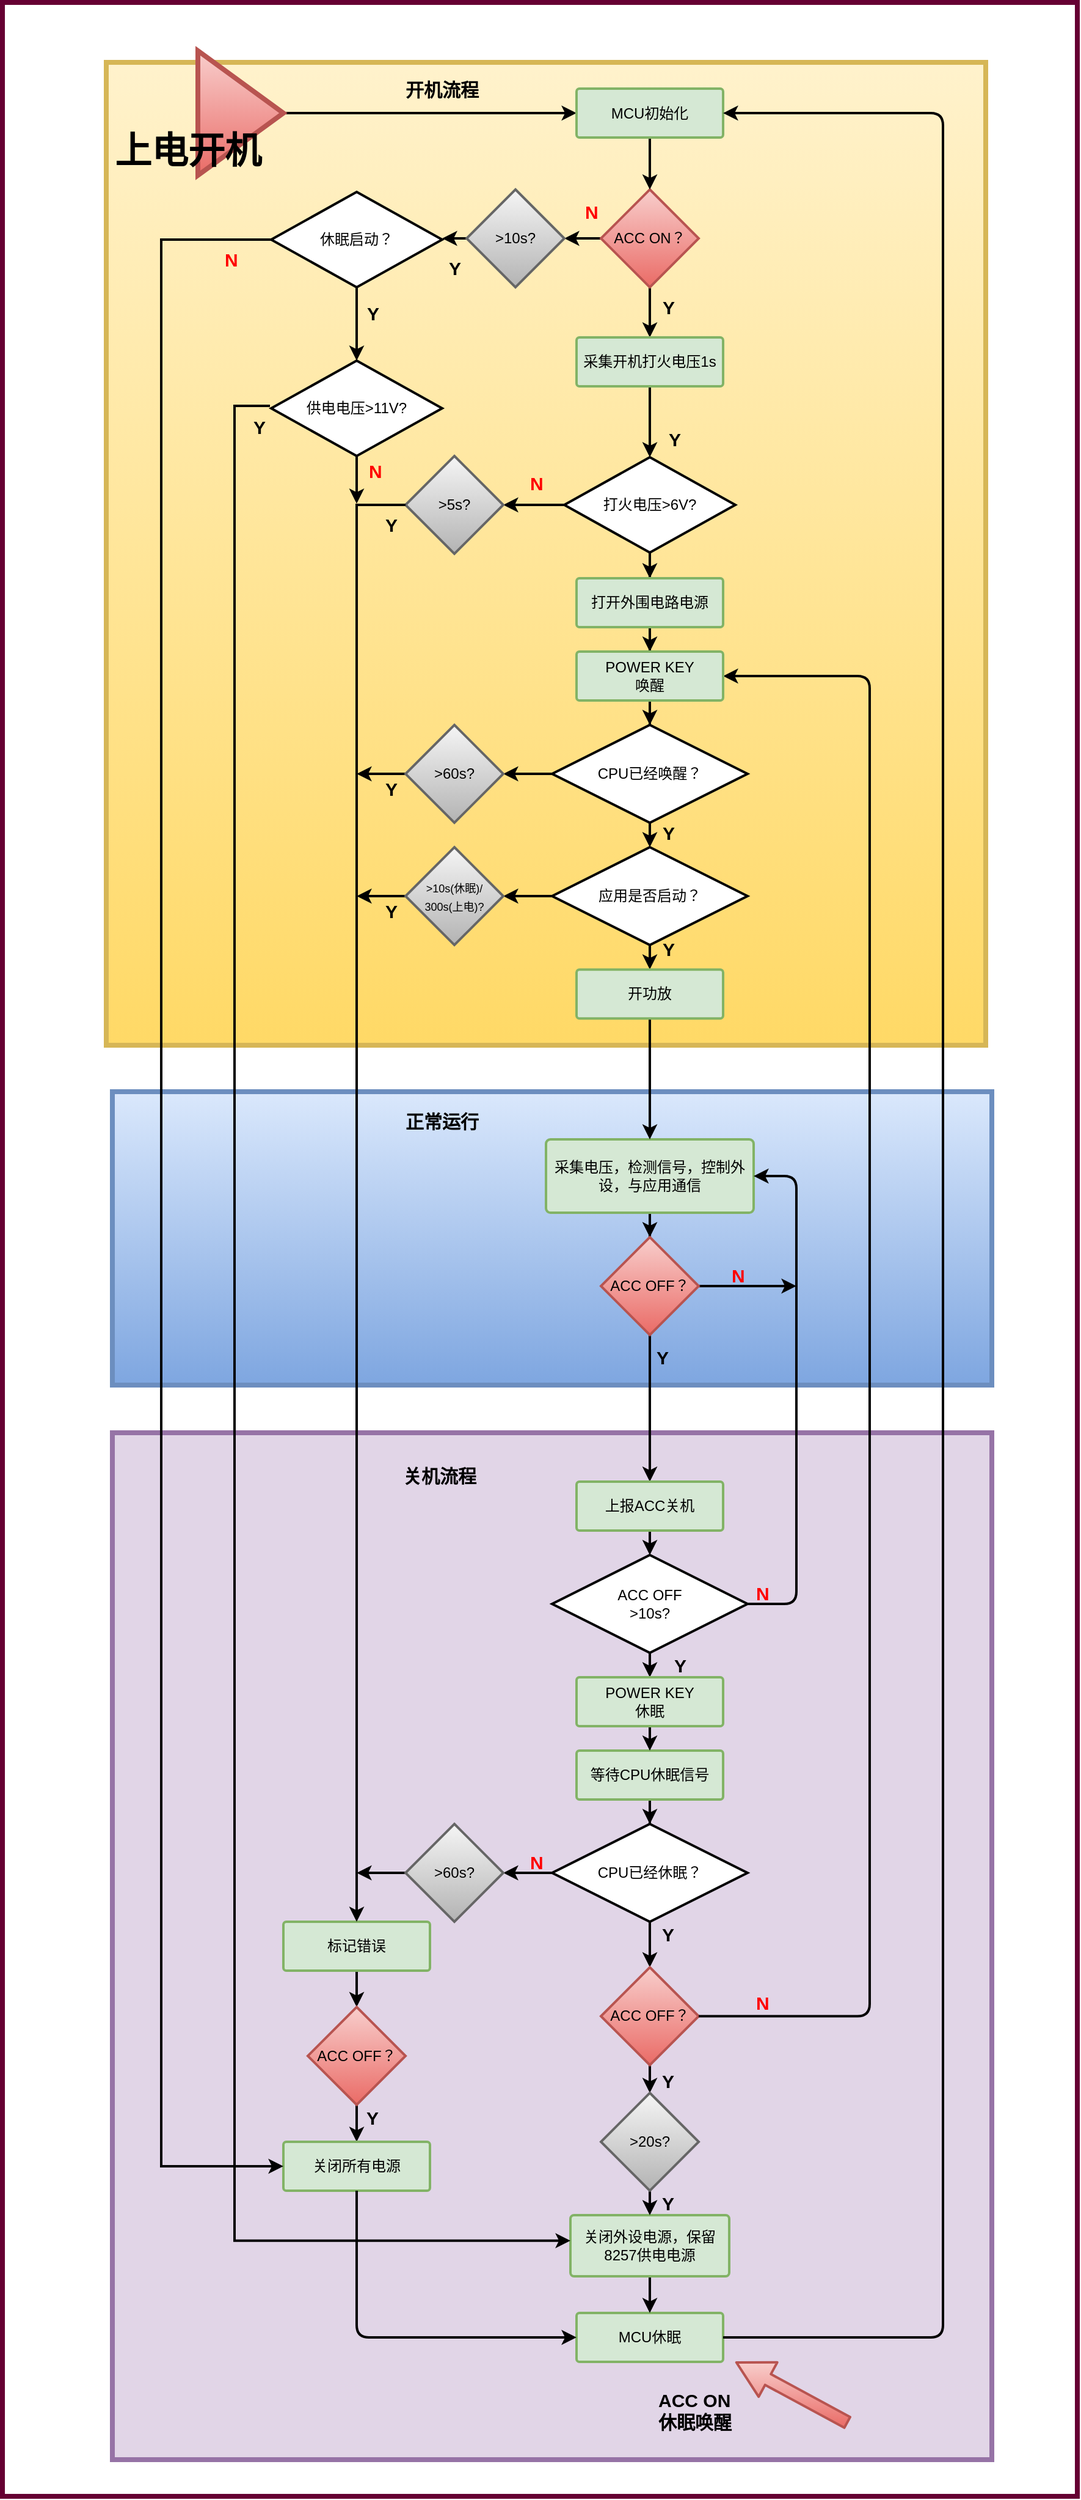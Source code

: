 <mxfile version="12.1.9" type="github" pages="1">
  <diagram id="5452c4d5-2808-4cfa-bf48-c7e95f99c216" name="第 1 页">
    <mxGraphModel dx="1422" dy="746" grid="1" gridSize="10" guides="1" tooltips="1" connect="1" arrows="1" fold="1" page="1" pageScale="1" pageWidth="1654" pageHeight="2336" background="#ffffff" math="0" shadow="0">
      <root>
        <mxCell id="0"/>
        <mxCell id="1" parent="0"/>
        <mxCell id="168" value="" style="rounded=0;whiteSpace=wrap;html=1;labelBackgroundColor=none;strokeColor=#660033;strokeWidth=4;fillColor=none;gradientColor=none;fontFamily=Helvetica;fontSize=15;align=center;" parent="1" vertex="1">
          <mxGeometry x="360" y="200" width="880" height="2040" as="geometry"/>
        </mxCell>
        <mxCell id="124" value="" style="rounded=0;whiteSpace=wrap;html=1;labelBackgroundColor=none;strokeColor=#d6b656;strokeWidth=4;fillColor=#fff2cc;gradientColor=#ffd966;fontFamily=Helvetica;fontSize=15;align=center;" parent="1" vertex="1">
          <mxGeometry x="445" y="249" width="720" height="804" as="geometry"/>
        </mxCell>
        <mxCell id="126" value="" style="rounded=0;whiteSpace=wrap;html=1;labelBackgroundColor=none;strokeColor=#9673a6;strokeWidth=4;fillColor=#e1d5e7;fontFamily=Helvetica;fontSize=15;align=center;" parent="1" vertex="1">
          <mxGeometry x="450" y="1370" width="720" height="840" as="geometry"/>
        </mxCell>
        <mxCell id="125" value="" style="rounded=0;whiteSpace=wrap;html=1;labelBackgroundColor=none;strokeColor=#6c8ebf;strokeWidth=4;fillColor=#dae8fc;gradientColor=#7ea6e0;fontFamily=Helvetica;fontSize=15;align=center;" parent="1" vertex="1">
          <mxGeometry x="450" y="1091" width="720" height="240" as="geometry"/>
        </mxCell>
        <mxCell id="pvGRQGjDQXarwlFAsB4F-170" value="" style="edgeStyle=orthogonalEdgeStyle;rounded=0;orthogonalLoop=1;jettySize=auto;html=1;strokeWidth=2;" parent="1" source="2" edge="1">
          <mxGeometry relative="1" as="geometry">
            <mxPoint x="890" y="474" as="targetPoint"/>
          </mxGeometry>
        </mxCell>
        <mxCell id="pvGRQGjDQXarwlFAsB4F-186" value="" style="edgeStyle=orthogonalEdgeStyle;rounded=0;orthogonalLoop=1;jettySize=auto;html=1;strokeWidth=2;entryX=1;entryY=0.5;entryDx=0;entryDy=0;" parent="1" source="2" target="pvGRQGjDQXarwlFAsB4F-185" edge="1">
          <mxGeometry relative="1" as="geometry">
            <mxPoint x="770" y="406" as="targetPoint"/>
          </mxGeometry>
        </mxCell>
        <mxCell id="2" value="&lt;font style=&quot;vertical-align: inherit&quot;&gt;&lt;font style=&quot;vertical-align: inherit&quot;&gt;ACC ON？&lt;/font&gt;&lt;/font&gt;" style="rhombus;whiteSpace=wrap;html=1;strokeWidth=2;fillColor=#f8cecc;fontFamily=Helvetica;align=center;strokeColor=#b85450;gradientColor=#ea6b66;" parent="1" vertex="1">
          <mxGeometry x="850" y="353" width="80" height="80" as="geometry"/>
        </mxCell>
        <mxCell id="5M7W1DcDn0irqYReFAKf-177" value="" style="edgeStyle=orthogonalEdgeStyle;rounded=0;orthogonalLoop=1;jettySize=auto;html=1;strokeWidth=2;" parent="1" source="3" target="5M7W1DcDn0irqYReFAKf-175" edge="1">
          <mxGeometry relative="1" as="geometry"/>
        </mxCell>
        <mxCell id="3" value="&lt;font style=&quot;vertical-align: inherit&quot;&gt;&lt;font style=&quot;vertical-align: inherit&quot;&gt;&lt;font style=&quot;vertical-align: inherit&quot;&gt;&lt;font style=&quot;vertical-align: inherit&quot;&gt;&lt;font style=&quot;vertical-align: inherit&quot;&gt;&lt;font style=&quot;vertical-align: inherit&quot;&gt;&lt;font style=&quot;vertical-align: inherit&quot;&gt;&lt;font style=&quot;vertical-align: inherit&quot;&gt;打火电压&amp;gt;6V?&lt;/font&gt;&lt;/font&gt;&lt;/font&gt;&lt;/font&gt;&lt;/font&gt;&lt;/font&gt;&lt;/font&gt;&lt;/font&gt;" style="strokeWidth=2;html=1;shape=mxgraph.flowchart.decision;whiteSpace=wrap;fillColor=#ffffff;fontFamily=Helvetica;align=center;strokeColor=#000000;" parent="1" vertex="1">
          <mxGeometry x="820" y="572" width="140" height="78" as="geometry"/>
        </mxCell>
        <mxCell id="w2s6LgRouyM42ttrvnSr-178" value="" style="edgeStyle=orthogonalEdgeStyle;rounded=0;orthogonalLoop=1;jettySize=auto;html=1;strokeWidth=2;" parent="1" source="3" edge="1">
          <mxGeometry relative="1" as="geometry">
            <mxPoint x="890" y="671" as="targetPoint"/>
          </mxGeometry>
        </mxCell>
        <mxCell id="pvGRQGjDQXarwlFAsB4F-179" value="" style="edgeStyle=orthogonalEdgeStyle;rounded=0;orthogonalLoop=1;jettySize=auto;html=1;strokeWidth=2;" parent="1" source="4" target="pvGRQGjDQXarwlFAsB4F-171" edge="1">
          <mxGeometry relative="1" as="geometry">
            <mxPoint x="890" y="791" as="targetPoint"/>
          </mxGeometry>
        </mxCell>
        <mxCell id="4" value="&lt;font style=&quot;vertical-align: inherit&quot;&gt;&lt;font style=&quot;vertical-align: inherit&quot;&gt;打开外围电路电源&lt;/font&gt;&lt;/font&gt;" style="strokeWidth=2;html=1;shape=mxgraph.flowchart.process;whiteSpace=wrap;fillColor=#d5e8d4;fontFamily=Helvetica;align=center;strokeColor=#82b366;" parent="1" vertex="1">
          <mxGeometry x="830" y="671" width="120" height="40" as="geometry"/>
        </mxCell>
        <mxCell id="39" style="edgeStyle=orthogonalEdgeStyle;rounded=0;html=1;endSize=6;jettySize=auto;orthogonalLoop=1;strokeWidth=2;fontFamily=Helvetica;" parent="1" source="5" edge="1">
          <mxGeometry relative="1" as="geometry">
            <mxPoint x="890" y="891" as="targetPoint"/>
          </mxGeometry>
        </mxCell>
        <mxCell id="pvGRQGjDQXarwlFAsB4F-174" value="" style="edgeStyle=orthogonalEdgeStyle;rounded=0;orthogonalLoop=1;jettySize=auto;html=1;strokeWidth=2;" parent="1" source="5" edge="1">
          <mxGeometry relative="1" as="geometry">
            <mxPoint x="770" y="831" as="targetPoint"/>
          </mxGeometry>
        </mxCell>
        <mxCell id="5" value="CPU已经唤醒？" style="strokeWidth=2;html=1;shape=mxgraph.flowchart.decision;whiteSpace=wrap;fillColor=#ffffff;fontFamily=Helvetica;align=center;strokeColor=#000000;" parent="1" vertex="1">
          <mxGeometry x="810" y="791" width="160" height="80" as="geometry"/>
        </mxCell>
        <mxCell id="21" value="Y" style="text;html=1;resizable=0;points=[];autosize=1;align=center;verticalAlign=middle;spacingTop=-4;fontFamily=Helvetica;labelPosition=center;verticalLabelPosition=middle;strokeWidth=2;fontSize=15;fontStyle=1" parent="1" vertex="1">
          <mxGeometry x="895" y="446" width="20" height="10" as="geometry"/>
        </mxCell>
        <mxCell id="25" value="&lt;span style=&quot;font-size: 15px&quot;&gt;&lt;font color=&quot;#ff0000&quot;&gt;N&lt;/font&gt;&lt;/span&gt;" style="text;html=1;resizable=0;points=[];autosize=1;align=left;verticalAlign=top;spacingTop=-4;fontFamily=Helvetica;strokeWidth=2;fontSize=15;fontStyle=1" parent="1" vertex="1">
          <mxGeometry x="835" y="360" width="30" height="20" as="geometry"/>
        </mxCell>
        <mxCell id="41" style="edgeStyle=orthogonalEdgeStyle;rounded=0;html=1;endSize=6;jettySize=auto;orthogonalLoop=1;strokeWidth=2;fontFamily=Helvetica;" parent="1" source="27" target="40" edge="1">
          <mxGeometry relative="1" as="geometry"/>
        </mxCell>
        <mxCell id="27" value="&lt;font style=&quot;vertical-align: inherit&quot;&gt;&lt;font style=&quot;vertical-align: inherit&quot;&gt;&lt;font style=&quot;vertical-align: inherit&quot;&gt;&lt;font style=&quot;vertical-align: inherit&quot;&gt;采集电压，检测信号，控制外设，与应用通信&lt;/font&gt;&lt;/font&gt;&lt;/font&gt;&lt;/font&gt;&lt;br&gt;" style="strokeWidth=2;html=1;shape=mxgraph.flowchart.process;whiteSpace=wrap;fillColor=#d5e8d4;fontFamily=Helvetica;align=center;strokeColor=#82b366;" parent="1" vertex="1">
          <mxGeometry x="805" y="1130" width="170" height="60" as="geometry"/>
        </mxCell>
        <mxCell id="95" style="edgeStyle=orthogonalEdgeStyle;rounded=0;html=1;entryX=0.5;entryY=0;entryPerimeter=0;endSize=6;jettySize=auto;orthogonalLoop=1;strokeWidth=2;fontFamily=Helvetica;fontSize=15;" parent="1" source="40" target="71" edge="1">
          <mxGeometry relative="1" as="geometry">
            <mxPoint x="889.833" y="1479.667" as="targetPoint"/>
          </mxGeometry>
        </mxCell>
        <mxCell id="w2s6LgRouyM42ttrvnSr-221" value="" style="edgeStyle=orthogonalEdgeStyle;rounded=0;orthogonalLoop=1;jettySize=auto;html=1;strokeWidth=2;" parent="1" source="40" edge="1">
          <mxGeometry relative="1" as="geometry">
            <mxPoint x="1010" y="1250" as="targetPoint"/>
            <Array as="points">
              <mxPoint x="1010" y="1250"/>
            </Array>
          </mxGeometry>
        </mxCell>
        <mxCell id="40" value="&lt;font style=&quot;vertical-align: inherit&quot;&gt;&lt;font style=&quot;vertical-align: inherit&quot;&gt;&lt;font style=&quot;vertical-align: inherit&quot;&gt;&lt;font style=&quot;vertical-align: inherit&quot;&gt;ACC OFF？&lt;/font&gt;&lt;/font&gt;&lt;/font&gt;&lt;/font&gt;" style="rhombus;whiteSpace=wrap;html=1;strokeWidth=2;fillColor=#f8cecc;fontFamily=Helvetica;align=center;strokeColor=#b85450;gradientColor=#ea6b66;" parent="1" vertex="1">
          <mxGeometry x="850" y="1210" width="80" height="80" as="geometry"/>
        </mxCell>
        <mxCell id="161" style="edgeStyle=orthogonalEdgeStyle;rounded=1;html=1;entryX=0.5;entryY=0;endSize=6;jettySize=auto;orthogonalLoop=1;strokeWidth=2;fontFamily=Helvetica;fontSize=15;exitX=0.5;exitY=1;exitDx=0;exitDy=0;exitPerimeter=0;entryDx=0;entryDy=0;entryPerimeter=0;" parent="1" source="qI7u0SJzhfAtIiUKy6f_-194" target="158" edge="1">
          <mxGeometry relative="1" as="geometry">
            <mxPoint x="889.759" y="1569.759" as="sourcePoint"/>
            <mxPoint x="889.944" y="1590.056" as="targetPoint"/>
          </mxGeometry>
        </mxCell>
        <mxCell id="160" style="edgeStyle=orthogonalEdgeStyle;rounded=1;html=1;entryX=0.5;entryY=0;endSize=6;jettySize=auto;orthogonalLoop=1;strokeWidth=2;fontFamily=Helvetica;fontSize=15;entryDx=0;entryDy=0;entryPerimeter=0;" parent="1" source="71" target="qI7u0SJzhfAtIiUKy6f_-194" edge="1">
          <mxGeometry relative="1" as="geometry">
            <mxPoint x="889.759" y="1489.931" as="targetPoint"/>
          </mxGeometry>
        </mxCell>
        <mxCell id="71" value="上报ACC关机" style="strokeWidth=2;html=1;shape=mxgraph.flowchart.process;whiteSpace=wrap;fillColor=#d5e8d4;fontFamily=Helvetica;align=center;strokeColor=#82b366;" parent="1" vertex="1">
          <mxGeometry x="830" y="1410" width="120" height="40" as="geometry"/>
        </mxCell>
        <mxCell id="77" value="MCU休眠" style="strokeWidth=2;html=1;shape=mxgraph.flowchart.process;whiteSpace=wrap;fillColor=#d5e8d4;fontFamily=Helvetica;align=center;strokeColor=#82b366;" parent="1" vertex="1">
          <mxGeometry x="830" y="2090" width="120" height="40" as="geometry"/>
        </mxCell>
        <mxCell id="w2s6LgRouyM42ttrvnSr-183" value="" style="edgeStyle=orthogonalEdgeStyle;rounded=0;orthogonalLoop=1;jettySize=auto;html=1;strokeWidth=2;" parent="1" source="84" target="w2s6LgRouyM42ttrvnSr-182" edge="1">
          <mxGeometry relative="1" as="geometry"/>
        </mxCell>
        <mxCell id="84" value="&lt;font style=&quot;vertical-align: inherit&quot;&gt;&lt;font style=&quot;vertical-align: inherit&quot;&gt;&lt;font style=&quot;vertical-align: inherit&quot;&gt;&lt;font style=&quot;vertical-align: inherit&quot;&gt;等待CPU休眠信号&lt;/font&gt;&lt;/font&gt;&lt;/font&gt;&lt;/font&gt;" style="strokeWidth=2;html=1;shape=mxgraph.flowchart.process;whiteSpace=wrap;fillColor=#d5e8d4;fontFamily=Helvetica;align=center;strokeColor=#82b366;" parent="1" vertex="1">
          <mxGeometry x="830" y="1630" width="120" height="40" as="geometry"/>
        </mxCell>
        <mxCell id="w2s6LgRouyM42ttrvnSr-211" value="" style="edgeStyle=orthogonalEdgeStyle;rounded=0;orthogonalLoop=1;jettySize=auto;html=1;strokeWidth=2;entryX=0.5;entryY=0;entryDx=0;entryDy=0;entryPerimeter=0;" parent="1" source="85" target="77" edge="1">
          <mxGeometry relative="1" as="geometry">
            <mxPoint x="890" y="2262.5" as="targetPoint"/>
          </mxGeometry>
        </mxCell>
        <mxCell id="85" value="关闭外设电源，保留8257供电电源" style="strokeWidth=2;html=1;shape=mxgraph.flowchart.process;whiteSpace=wrap;fillColor=#d5e8d4;fontFamily=Helvetica;align=center;strokeColor=#82b366;" parent="1" vertex="1">
          <mxGeometry x="825" y="2010" width="130" height="50" as="geometry"/>
        </mxCell>
        <mxCell id="121" value="Y" style="text;html=1;resizable=0;points=[];autosize=1;align=center;verticalAlign=middle;spacingTop=-4;fontFamily=Helvetica;labelPosition=center;verticalLabelPosition=middle;strokeWidth=2;fontSize=15;fontStyle=1" parent="1" vertex="1">
          <mxGeometry x="900" y="554" width="20" height="10" as="geometry"/>
        </mxCell>
        <mxCell id="127" value="" style="shape=flexArrow;endArrow=classic;html=1;fillColor=#f8cecc;strokeWidth=2;fontFamily=Helvetica;fontSize=15;strokeColor=#b85450;gradientColor=#ea6b66;width=9;endSize=9.13;" parent="1" edge="1">
          <mxGeometry width="50" height="50" relative="1" as="geometry">
            <mxPoint x="1052.5" y="2180" as="sourcePoint"/>
            <mxPoint x="960" y="2130" as="targetPoint"/>
          </mxGeometry>
        </mxCell>
        <mxCell id="128" value="&lt;b&gt;&lt;font style=&quot;vertical-align: inherit&quot;&gt;&lt;font style=&quot;vertical-align: inherit&quot;&gt;ACC ON&lt;br&gt;休眠唤醒&lt;br&gt;&lt;/font&gt;&lt;/font&gt;&lt;/b&gt;" style="text;html=1;resizable=0;points=[];autosize=1;align=left;verticalAlign=top;spacingTop=-4;fontSize=15;fontFamily=Helvetica;" parent="1" vertex="1">
          <mxGeometry x="895" y="2150" width="80" height="40" as="geometry"/>
        </mxCell>
        <mxCell id="132" style="edgeStyle=orthogonalEdgeStyle;rounded=0;html=1;endSize=6;jettySize=auto;orthogonalLoop=1;strokeWidth=2;fontFamily=Helvetica;fontSize=15;entryX=0;entryY=0.5;entryPerimeter=0;" parent="1" source="129" target="133" edge="1">
          <mxGeometry relative="1" as="geometry">
            <mxPoint x="685" y="320.5" as="targetPoint"/>
          </mxGeometry>
        </mxCell>
        <mxCell id="129" value="" style="triangle;whiteSpace=wrap;html=1;labelBackgroundColor=none;strokeColor=#b85450;strokeWidth=4;fillColor=#f8cecc;gradientColor=#ea6b66;fontFamily=Helvetica;fontSize=15;align=center;" parent="1" vertex="1">
          <mxGeometry x="520" y="239.5" width="70" height="102" as="geometry"/>
        </mxCell>
        <mxCell id="130" value="&lt;b&gt;&lt;font style=&quot;font-size: 30px&quot;&gt;上电开机&lt;/font&gt;&lt;/b&gt;" style="text;html=1;resizable=0;points=[];autosize=1;align=left;verticalAlign=top;spacingTop=-4;fontSize=15;fontFamily=Helvetica;" parent="1" vertex="1">
          <mxGeometry x="450" y="300.5" width="140" height="20" as="geometry"/>
        </mxCell>
        <mxCell id="135" style="edgeStyle=orthogonalEdgeStyle;rounded=0;html=1;endSize=6;jettySize=auto;orthogonalLoop=1;strokeWidth=2;fontFamily=Helvetica;fontSize=15;entryX=0.5;entryY=0;entryDx=0;entryDy=0;" parent="1" source="133" target="2" edge="1">
          <mxGeometry relative="1" as="geometry">
            <mxPoint x="890" y="330" as="targetPoint"/>
          </mxGeometry>
        </mxCell>
        <mxCell id="133" value="MCU初始化" style="strokeWidth=2;html=1;shape=mxgraph.flowchart.process;whiteSpace=wrap;fillColor=#d5e8d4;fontFamily=Helvetica;align=center;strokeColor=#82b366;" parent="1" vertex="1">
          <mxGeometry x="830" y="270.5" width="120" height="40" as="geometry"/>
        </mxCell>
        <mxCell id="137" value="&lt;b&gt;开机流程&lt;/b&gt;" style="text;html=1;strokeColor=none;fillColor=none;align=center;verticalAlign=middle;whiteSpace=wrap;rounded=0;labelBackgroundColor=none;fontFamily=Helvetica;fontSize=15;" parent="1" vertex="1">
          <mxGeometry x="675" y="255.5" width="90" height="30" as="geometry"/>
        </mxCell>
        <mxCell id="150" value="Y" style="text;html=1;resizable=0;points=[];autosize=1;align=center;verticalAlign=middle;spacingTop=-4;fontFamily=Helvetica;labelPosition=center;verticalLabelPosition=middle;strokeWidth=2;fontSize=15;fontStyle=1" parent="1" vertex="1">
          <mxGeometry x="895" y="971" width="20" height="10" as="geometry"/>
        </mxCell>
        <mxCell id="152" value="&lt;b&gt;正常运行&lt;/b&gt;" style="text;html=1;strokeColor=none;fillColor=none;align=center;verticalAlign=middle;whiteSpace=wrap;rounded=0;labelBackgroundColor=none;fontFamily=Helvetica;fontSize=15;" parent="1" vertex="1">
          <mxGeometry x="675" y="1100" width="90" height="30" as="geometry"/>
        </mxCell>
        <mxCell id="153" value="&lt;b&gt;关机流程&lt;/b&gt;" style="text;html=1;strokeColor=none;fillColor=none;align=center;verticalAlign=middle;whiteSpace=wrap;rounded=0;labelBackgroundColor=none;fontFamily=Helvetica;fontSize=15;" parent="1" vertex="1">
          <mxGeometry x="672.5" y="1390" width="90" height="30" as="geometry"/>
        </mxCell>
        <mxCell id="pvGRQGjDQXarwlFAsB4F-184" value="" style="edgeStyle=orthogonalEdgeStyle;rounded=0;orthogonalLoop=1;jettySize=auto;html=1;strokeWidth=2;" parent="1" source="158" edge="1">
          <mxGeometry relative="1" as="geometry">
            <mxPoint x="890" y="1630" as="targetPoint"/>
          </mxGeometry>
        </mxCell>
        <mxCell id="158" value="&lt;span&gt;&lt;font style=&quot;vertical-align: inherit&quot;&gt;&lt;font style=&quot;vertical-align: inherit&quot;&gt;POWER KEY&lt;br&gt;休眠&lt;br&gt;&lt;/font&gt;&lt;/font&gt;&lt;/span&gt;" style="strokeWidth=2;html=1;shape=mxgraph.flowchart.process;whiteSpace=wrap;fillColor=#d5e8d4;fontFamily=Helvetica;align=center;strokeColor=#82b366;" parent="1" vertex="1">
          <mxGeometry x="830" y="1570" width="120" height="40" as="geometry"/>
        </mxCell>
        <mxCell id="164" value="&lt;font color=&quot;#ff0000&quot;&gt;N&lt;/font&gt;" style="text;html=1;resizable=0;points=[];autosize=1;align=left;verticalAlign=top;spacingTop=-4;fontFamily=Helvetica;fontSize=15;fontStyle=1" parent="1" vertex="1">
          <mxGeometry x="975" y="1490" width="30" height="20" as="geometry"/>
        </mxCell>
        <mxCell id="qI7u0SJzhfAtIiUKy6f_-200" style="edgeStyle=orthogonalEdgeStyle;rounded=0;html=1;jettySize=auto;orthogonalLoop=1;strokeWidth=2;" parent="1" source="qI7u0SJzhfAtIiUKy6f_-174" edge="1">
          <mxGeometry relative="1" as="geometry">
            <mxPoint x="890" y="991" as="targetPoint"/>
          </mxGeometry>
        </mxCell>
        <mxCell id="pvGRQGjDQXarwlFAsB4F-175" value="" style="edgeStyle=orthogonalEdgeStyle;rounded=0;orthogonalLoop=1;jettySize=auto;html=1;strokeWidth=2;" parent="1" source="qI7u0SJzhfAtIiUKy6f_-174" edge="1">
          <mxGeometry relative="1" as="geometry">
            <mxPoint x="770" y="931" as="targetPoint"/>
          </mxGeometry>
        </mxCell>
        <mxCell id="qI7u0SJzhfAtIiUKy6f_-174" value="应用是否启动？" style="strokeWidth=2;html=1;shape=mxgraph.flowchart.decision;whiteSpace=wrap;fillColor=#ffffff;fontFamily=Helvetica;align=center;strokeColor=#000000;" parent="1" vertex="1">
          <mxGeometry x="810" y="891" width="160" height="80" as="geometry"/>
        </mxCell>
        <mxCell id="qI7u0SJzhfAtIiUKy6f_-192" value="" style="edgeStyle=orthogonalEdgeStyle;rounded=0;html=1;jettySize=auto;orthogonalLoop=1;strokeWidth=2;entryX=0.5;entryY=0;entryPerimeter=0;" parent="1" source="qI7u0SJzhfAtIiUKy6f_-178" target="27" edge="1">
          <mxGeometry relative="1" as="geometry">
            <mxPoint x="890" y="1190.143" as="targetPoint"/>
          </mxGeometry>
        </mxCell>
        <mxCell id="qI7u0SJzhfAtIiUKy6f_-178" value="开功放" style="strokeWidth=2;html=1;shape=mxgraph.flowchart.process;whiteSpace=wrap;fillColor=#d5e8d4;fontFamily=Helvetica;align=center;strokeColor=#82b366;" parent="1" vertex="1">
          <mxGeometry x="830" y="991.143" width="120" height="40" as="geometry"/>
        </mxCell>
        <mxCell id="qI7u0SJzhfAtIiUKy6f_-194" value="ACC OFF&lt;br&gt;&amp;gt;10s?&lt;br&gt;" style="strokeWidth=2;html=1;shape=mxgraph.flowchart.decision;whiteSpace=wrap;fillColor=#ffffff;fontFamily=Helvetica;align=center;strokeColor=#000000;" parent="1" vertex="1">
          <mxGeometry x="810" y="1470" width="160" height="80" as="geometry"/>
        </mxCell>
        <mxCell id="qI7u0SJzhfAtIiUKy6f_-197" value="" style="edgeStyle=elbowEdgeStyle;elbow=horizontal;endArrow=classic;html=1;strokeWidth=2;entryX=1;entryY=0.5;entryDx=0;entryDy=0;exitX=1;exitY=0.5;exitDx=0;exitDy=0;exitPerimeter=0;entryPerimeter=0;" parent="1" source="qI7u0SJzhfAtIiUKy6f_-194" target="27" edge="1">
          <mxGeometry width="50" height="50" relative="1" as="geometry">
            <mxPoint x="970" y="1490" as="sourcePoint"/>
            <mxPoint x="930" y="1280" as="targetPoint"/>
            <Array as="points">
              <mxPoint x="1010" y="1450"/>
            </Array>
          </mxGeometry>
        </mxCell>
        <mxCell id="w2s6LgRouyM42ttrvnSr-181" value="Y" style="text;html=1;resizable=0;points=[];autosize=1;align=center;verticalAlign=middle;spacingTop=-4;fontFamily=Helvetica;labelPosition=center;verticalLabelPosition=middle;strokeWidth=2;fontSize=15;fontStyle=1" parent="1" vertex="1">
          <mxGeometry x="895" y="876" width="20" height="10" as="geometry"/>
        </mxCell>
        <mxCell id="w2s6LgRouyM42ttrvnSr-191" value="" style="edgeStyle=orthogonalEdgeStyle;rounded=0;orthogonalLoop=1;jettySize=auto;html=1;strokeWidth=2;" parent="1" source="w2s6LgRouyM42ttrvnSr-182" edge="1">
          <mxGeometry relative="1" as="geometry">
            <mxPoint x="770" y="1730" as="targetPoint"/>
          </mxGeometry>
        </mxCell>
        <mxCell id="pvGRQGjDQXarwlFAsB4F-189" value="" style="edgeStyle=orthogonalEdgeStyle;rounded=0;orthogonalLoop=1;jettySize=auto;html=1;strokeWidth=2;" parent="1" source="w2s6LgRouyM42ttrvnSr-182" target="w2s6LgRouyM42ttrvnSr-202" edge="1">
          <mxGeometry relative="1" as="geometry"/>
        </mxCell>
        <mxCell id="w2s6LgRouyM42ttrvnSr-182" value="&lt;font style=&quot;vertical-align: inherit&quot;&gt;&lt;font style=&quot;vertical-align: inherit&quot;&gt;CPU已经休眠？&lt;/font&gt;&lt;/font&gt;&lt;br&gt;" style="strokeWidth=2;html=1;shape=mxgraph.flowchart.decision;whiteSpace=wrap;fillColor=#ffffff;fontFamily=Helvetica;align=center;strokeColor=#000000;" parent="1" vertex="1">
          <mxGeometry x="810" y="1690" width="160" height="80" as="geometry"/>
        </mxCell>
        <mxCell id="w2s6LgRouyM42ttrvnSr-187" value="Y" style="text;html=1;strokeColor=none;fillColor=none;align=center;verticalAlign=middle;whiteSpace=wrap;rounded=0;labelBackgroundColor=none;fontFamily=Helvetica;fontSize=15;fontStyle=1" parent="1" vertex="1">
          <mxGeometry x="885" y="1770" width="40" height="20" as="geometry"/>
        </mxCell>
        <mxCell id="w2s6LgRouyM42ttrvnSr-194" value="" style="edgeStyle=orthogonalEdgeStyle;rounded=0;orthogonalLoop=1;jettySize=auto;html=1;strokeWidth=2;entryX=0.5;entryY=0;entryDx=0;entryDy=0;" parent="1" source="w2s6LgRouyM42ttrvnSr-189" target="w2s6LgRouyM42ttrvnSr-190" edge="1">
          <mxGeometry relative="1" as="geometry">
            <mxPoint x="772.5" y="2032.5" as="targetPoint"/>
          </mxGeometry>
        </mxCell>
        <mxCell id="w2s6LgRouyM42ttrvnSr-189" value="&lt;font style=&quot;vertical-align: inherit&quot;&gt;&lt;font style=&quot;vertical-align: inherit&quot;&gt;标记错误&lt;/font&gt;&lt;/font&gt;" style="strokeWidth=2;html=1;shape=mxgraph.flowchart.process;whiteSpace=wrap;fillColor=#d5e8d4;fontFamily=Helvetica;align=center;strokeColor=#82b366;" parent="1" vertex="1">
          <mxGeometry x="590" y="1770" width="120" height="40" as="geometry"/>
        </mxCell>
        <mxCell id="5M7W1DcDn0irqYReFAKf-220" value="" style="edgeStyle=orthogonalEdgeStyle;rounded=0;orthogonalLoop=1;jettySize=auto;html=1;strokeWidth=2;entryX=0.5;entryY=0;entryDx=0;entryDy=0;entryPerimeter=0;" parent="1" source="w2s6LgRouyM42ttrvnSr-190" target="pvGRQGjDQXarwlFAsB4F-191" edge="1">
          <mxGeometry relative="1" as="geometry">
            <mxPoint x="715.5" y="2020" as="targetPoint"/>
            <Array as="points"/>
          </mxGeometry>
        </mxCell>
        <mxCell id="w2s6LgRouyM42ttrvnSr-190" value="&lt;font style=&quot;vertical-align: inherit&quot;&gt;&lt;font style=&quot;vertical-align: inherit&quot;&gt;ACC OFF？&lt;/font&gt;&lt;/font&gt;" style="rhombus;whiteSpace=wrap;html=1;strokeWidth=2;fillColor=#f8cecc;fontFamily=Helvetica;align=center;strokeColor=#b85450;gradientColor=#ea6b66;" parent="1" vertex="1">
          <mxGeometry x="610" y="1839.759" width="80" height="80" as="geometry"/>
        </mxCell>
        <mxCell id="w2s6LgRouyM42ttrvnSr-196" value="&lt;font color=&quot;#ff0000&quot;&gt;N&lt;/font&gt;" style="text;html=1;resizable=0;points=[];autosize=1;align=left;verticalAlign=top;spacingTop=-4;fontFamily=Helvetica;fontSize=15;fontStyle=1" parent="1" vertex="1">
          <mxGeometry x="790" y="1710" width="30" height="20" as="geometry"/>
        </mxCell>
        <mxCell id="5M7W1DcDn0irqYReFAKf-207" value="" style="edgeStyle=orthogonalEdgeStyle;rounded=0;orthogonalLoop=1;jettySize=auto;html=1;strokeWidth=2;entryX=0.5;entryY=0;entryDx=0;entryDy=0;" parent="1" source="w2s6LgRouyM42ttrvnSr-202" target="5M7W1DcDn0irqYReFAKf-238" edge="1">
          <mxGeometry relative="1" as="geometry">
            <mxPoint x="890" y="1920" as="targetPoint"/>
          </mxGeometry>
        </mxCell>
        <mxCell id="w2s6LgRouyM42ttrvnSr-202" value="&lt;font style=&quot;vertical-align: inherit&quot;&gt;&lt;font style=&quot;vertical-align: inherit&quot;&gt;ACC OFF？&lt;/font&gt;&lt;/font&gt;" style="rhombus;whiteSpace=wrap;html=1;strokeWidth=2;fillColor=#f8cecc;fontFamily=Helvetica;align=center;strokeColor=#b85450;gradientColor=#ea6b66;" parent="1" vertex="1">
          <mxGeometry x="850" y="1807.259" width="80" height="80" as="geometry"/>
        </mxCell>
        <mxCell id="w2s6LgRouyM42ttrvnSr-206" value="Y" style="text;html=1;strokeColor=none;fillColor=none;align=center;verticalAlign=middle;whiteSpace=wrap;rounded=0;labelBackgroundColor=none;fontFamily=Helvetica;fontSize=15;fontStyle=1" parent="1" vertex="1">
          <mxGeometry x="895" y="1550" width="40" height="20" as="geometry"/>
        </mxCell>
        <mxCell id="w2s6LgRouyM42ttrvnSr-214" value="" style="edgeStyle=elbowEdgeStyle;elbow=horizontal;endArrow=classic;html=1;strokeWidth=2;exitX=1;exitY=0.5;exitDx=0;exitDy=0;entryX=1;entryY=0.5;entryDx=0;entryDy=0;entryPerimeter=0;" parent="1" source="w2s6LgRouyM42ttrvnSr-202" target="pvGRQGjDQXarwlFAsB4F-171" edge="1">
          <mxGeometry width="50" height="50" relative="1" as="geometry">
            <mxPoint x="1015.19" y="1869.931" as="sourcePoint"/>
            <mxPoint x="953" y="670" as="targetPoint"/>
            <Array as="points">
              <mxPoint x="1070" y="709"/>
              <mxPoint x="1070" y="1220"/>
              <mxPoint x="1060" y="1220"/>
              <mxPoint x="1050" y="1040"/>
              <mxPoint x="1060" y="1040"/>
              <mxPoint x="1050" y="1320"/>
              <mxPoint x="1055.5" y="1800"/>
            </Array>
          </mxGeometry>
        </mxCell>
        <mxCell id="w2s6LgRouyM42ttrvnSr-217" value="Y" style="text;html=1;strokeColor=none;fillColor=none;align=center;verticalAlign=middle;whiteSpace=wrap;rounded=0;labelBackgroundColor=none;fontFamily=Helvetica;fontSize=15;fontStyle=1" parent="1" vertex="1">
          <mxGeometry x="885" y="1890" width="40" height="20" as="geometry"/>
        </mxCell>
        <mxCell id="5M7W1DcDn0irqYReFAKf-244" value="Y" style="text;html=1;strokeColor=none;fillColor=none;align=center;verticalAlign=middle;whiteSpace=wrap;rounded=0;labelBackgroundColor=none;fontFamily=Helvetica;fontSize=15;fontStyle=1" parent="1" vertex="1">
          <mxGeometry x="885" y="1990" width="40" height="20" as="geometry"/>
        </mxCell>
        <mxCell id="w2s6LgRouyM42ttrvnSr-218" value="&lt;font color=&quot;#ff0000&quot;&gt;N&lt;/font&gt;" style="text;html=1;resizable=0;points=[];autosize=1;align=left;verticalAlign=top;spacingTop=-4;fontFamily=Helvetica;fontSize=15;fontStyle=1" parent="1" vertex="1">
          <mxGeometry x="975" y="1825" width="30" height="20" as="geometry"/>
        </mxCell>
        <mxCell id="w2s6LgRouyM42ttrvnSr-219" value="Y" style="text;html=1;strokeColor=none;fillColor=none;align=center;verticalAlign=middle;whiteSpace=wrap;rounded=0;labelBackgroundColor=none;fontFamily=Helvetica;fontSize=15;fontStyle=1" parent="1" vertex="1">
          <mxGeometry x="642.5" y="1920" width="40" height="20" as="geometry"/>
        </mxCell>
        <mxCell id="w2s6LgRouyM42ttrvnSr-220" value="Y" style="text;html=1;resizable=0;points=[];autosize=1;align=center;verticalAlign=middle;spacingTop=-4;fontFamily=Helvetica;labelPosition=center;verticalLabelPosition=middle;strokeWidth=2;fontSize=15;fontStyle=1" parent="1" vertex="1">
          <mxGeometry x="890" y="1305" width="20" height="10" as="geometry"/>
        </mxCell>
        <mxCell id="w2s6LgRouyM42ttrvnSr-222" value="&lt;font color=&quot;#ff0000&quot;&gt;N&lt;/font&gt;" style="text;html=1;resizable=0;points=[];autosize=1;align=left;verticalAlign=top;spacingTop=-4;fontFamily=Helvetica;fontSize=15;fontStyle=1" parent="1" vertex="1">
          <mxGeometry x="955" y="1230" width="30" height="20" as="geometry"/>
        </mxCell>
        <mxCell id="pvGRQGjDQXarwlFAsB4F-178" value="" style="edgeStyle=orthogonalEdgeStyle;rounded=0;orthogonalLoop=1;jettySize=auto;html=1;strokeWidth=2;" parent="1" source="pvGRQGjDQXarwlFAsB4F-171" target="5" edge="1">
          <mxGeometry relative="1" as="geometry"/>
        </mxCell>
        <mxCell id="pvGRQGjDQXarwlFAsB4F-171" value="POWER KEY&lt;br&gt;唤醒" style="strokeWidth=2;html=1;shape=mxgraph.flowchart.process;whiteSpace=wrap;fillColor=#d5e8d4;fontFamily=Helvetica;align=center;strokeColor=#82b366;" parent="1" vertex="1">
          <mxGeometry x="830" y="731" width="120" height="40" as="geometry"/>
        </mxCell>
        <mxCell id="5M7W1DcDn0irqYReFAKf-222" value="" style="edgeStyle=orthogonalEdgeStyle;rounded=0;orthogonalLoop=1;jettySize=auto;html=1;strokeWidth=2;" parent="1" source="pvGRQGjDQXarwlFAsB4F-185" target="5M7W1DcDn0irqYReFAKf-179" edge="1">
          <mxGeometry relative="1" as="geometry">
            <Array as="points">
              <mxPoint x="720" y="394"/>
              <mxPoint x="720" y="394"/>
            </Array>
          </mxGeometry>
        </mxCell>
        <mxCell id="pvGRQGjDQXarwlFAsB4F-185" value="&amp;gt;10s?" style="rhombus;whiteSpace=wrap;html=1;strokeWidth=2;fillColor=#f5f5f5;fontFamily=Helvetica;align=center;strokeColor=#666666;gradientColor=#b3b3b3;" parent="1" vertex="1">
          <mxGeometry x="740" y="353" width="80" height="80" as="geometry"/>
        </mxCell>
        <mxCell id="pvGRQGjDQXarwlFAsB4F-191" value="关闭所有电源&lt;br&gt;" style="strokeWidth=2;html=1;shape=mxgraph.flowchart.process;whiteSpace=wrap;fillColor=#d5e8d4;fontFamily=Helvetica;align=center;strokeColor=#82b366;" parent="1" vertex="1">
          <mxGeometry x="590" y="1950" width="120" height="40" as="geometry"/>
        </mxCell>
        <mxCell id="pvGRQGjDQXarwlFAsB4F-181" value="" style="edgeStyle=segmentEdgeStyle;endArrow=classic;html=1;strokeWidth=2;entryX=0;entryY=0.5;entryDx=0;entryDy=0;entryPerimeter=0;exitX=0.5;exitY=1;exitDx=0;exitDy=0;exitPerimeter=0;" parent="1" source="pvGRQGjDQXarwlFAsB4F-191" target="77" edge="1">
          <mxGeometry width="50" height="50" relative="1" as="geometry">
            <mxPoint x="655" y="2000.5" as="sourcePoint"/>
            <mxPoint x="810" y="2030.5" as="targetPoint"/>
            <Array as="points">
              <mxPoint x="650" y="2110"/>
            </Array>
          </mxGeometry>
        </mxCell>
        <mxCell id="5M7W1DcDn0irqYReFAKf-169" value="" style="edgeStyle=orthogonalEdgeStyle;rounded=0;orthogonalLoop=1;jettySize=auto;html=1;strokeWidth=2;" parent="1" source="5M7W1DcDn0irqYReFAKf-168" target="3" edge="1">
          <mxGeometry relative="1" as="geometry"/>
        </mxCell>
        <mxCell id="5M7W1DcDn0irqYReFAKf-168" value="&lt;font style=&quot;vertical-align: inherit&quot;&gt;&lt;font style=&quot;vertical-align: inherit&quot;&gt;采集开机打火电压1s&lt;/font&gt;&lt;/font&gt;" style="strokeWidth=2;html=1;shape=mxgraph.flowchart.process;whiteSpace=wrap;fillColor=#d5e8d4;fontFamily=Helvetica;align=center;strokeColor=#82b366;" parent="1" vertex="1">
          <mxGeometry x="830" y="474" width="120" height="40" as="geometry"/>
        </mxCell>
        <mxCell id="5M7W1DcDn0irqYReFAKf-227" value="" style="edgeStyle=orthogonalEdgeStyle;rounded=0;orthogonalLoop=1;jettySize=auto;html=1;strokeWidth=2;" parent="1" source="5M7W1DcDn0irqYReFAKf-173" edge="1">
          <mxGeometry relative="1" as="geometry">
            <mxPoint x="650" y="610" as="targetPoint"/>
          </mxGeometry>
        </mxCell>
        <mxCell id="5M7W1DcDn0irqYReFAKf-173" value="&lt;font style=&quot;vertical-align: inherit&quot;&gt;&lt;font style=&quot;vertical-align: inherit&quot;&gt;&lt;font style=&quot;vertical-align: inherit&quot;&gt;&lt;font style=&quot;vertical-align: inherit&quot;&gt;&lt;font style=&quot;vertical-align: inherit&quot;&gt;&lt;font style=&quot;vertical-align: inherit&quot;&gt;&lt;font style=&quot;vertical-align: inherit&quot;&gt;&lt;font style=&quot;vertical-align: inherit&quot;&gt;供电电压&amp;gt;11V?&lt;/font&gt;&lt;/font&gt;&lt;/font&gt;&lt;/font&gt;&lt;/font&gt;&lt;/font&gt;&lt;/font&gt;&lt;/font&gt;" style="strokeWidth=2;html=1;shape=mxgraph.flowchart.decision;whiteSpace=wrap;fillColor=#ffffff;fontFamily=Helvetica;align=center;strokeColor=#000000;" parent="1" vertex="1">
          <mxGeometry x="580" y="493" width="140" height="78" as="geometry"/>
        </mxCell>
        <mxCell id="5M7W1DcDn0irqYReFAKf-175" value="&amp;gt;5s?" style="rhombus;whiteSpace=wrap;html=1;strokeWidth=2;fillColor=#f5f5f5;fontFamily=Helvetica;align=center;strokeColor=#666666;gradientColor=#b3b3b3;" parent="1" vertex="1">
          <mxGeometry x="690" y="571" width="80" height="80" as="geometry"/>
        </mxCell>
        <mxCell id="5M7W1DcDn0irqYReFAKf-193" value="" style="edgeStyle=orthogonalEdgeStyle;rounded=0;orthogonalLoop=1;jettySize=auto;html=1;strokeWidth=2;" parent="1" source="5M7W1DcDn0irqYReFAKf-176" edge="1">
          <mxGeometry relative="1" as="geometry">
            <mxPoint x="650" y="831" as="targetPoint"/>
          </mxGeometry>
        </mxCell>
        <mxCell id="5M7W1DcDn0irqYReFAKf-176" value="&amp;gt;60s?" style="rhombus;whiteSpace=wrap;html=1;strokeWidth=2;fillColor=#f5f5f5;fontFamily=Helvetica;align=center;strokeColor=#666666;gradientColor=#b3b3b3;" parent="1" vertex="1">
          <mxGeometry x="690" y="791" width="80" height="80" as="geometry"/>
        </mxCell>
        <mxCell id="5M7W1DcDn0irqYReFAKf-195" value="" style="edgeStyle=orthogonalEdgeStyle;rounded=0;orthogonalLoop=1;jettySize=auto;html=1;strokeWidth=2;" parent="1" source="5M7W1DcDn0irqYReFAKf-178" edge="1">
          <mxGeometry relative="1" as="geometry">
            <mxPoint x="650" y="931" as="targetPoint"/>
          </mxGeometry>
        </mxCell>
        <mxCell id="5M7W1DcDn0irqYReFAKf-178" value="&lt;font style=&quot;font-size: 9px&quot;&gt;&amp;gt;10s(休眠)/&lt;br style=&quot;font-size: 9px&quot;&gt;300s(上电)?&lt;/font&gt;" style="rhombus;whiteSpace=wrap;html=1;strokeWidth=2;fillColor=#f5f5f5;fontFamily=Helvetica;align=center;strokeColor=#666666;gradientColor=#b3b3b3;" parent="1" vertex="1">
          <mxGeometry x="690" y="891" width="80" height="80" as="geometry"/>
        </mxCell>
        <mxCell id="5M7W1DcDn0irqYReFAKf-223" value="" style="edgeStyle=orthogonalEdgeStyle;rounded=0;orthogonalLoop=1;jettySize=auto;html=1;strokeWidth=2;" parent="1" source="5M7W1DcDn0irqYReFAKf-179" target="5M7W1DcDn0irqYReFAKf-173" edge="1">
          <mxGeometry relative="1" as="geometry"/>
        </mxCell>
        <mxCell id="5M7W1DcDn0irqYReFAKf-230" value="" style="edgeStyle=orthogonalEdgeStyle;rounded=0;orthogonalLoop=1;jettySize=auto;html=1;strokeWidth=2;entryX=0;entryY=0.5;entryDx=0;entryDy=0;entryPerimeter=0;" parent="1" source="5M7W1DcDn0irqYReFAKf-179" target="pvGRQGjDQXarwlFAsB4F-191" edge="1">
          <mxGeometry relative="1" as="geometry">
            <mxPoint x="550" y="1950" as="targetPoint"/>
            <Array as="points">
              <mxPoint x="490" y="394"/>
              <mxPoint x="490" y="1970"/>
            </Array>
          </mxGeometry>
        </mxCell>
        <mxCell id="5M7W1DcDn0irqYReFAKf-179" value="休眠启动？" style="strokeWidth=2;html=1;shape=mxgraph.flowchart.decision;whiteSpace=wrap;fillColor=#ffffff;fontFamily=Helvetica;align=center;strokeColor=#000000;" parent="1" vertex="1">
          <mxGeometry x="580" y="355" width="140" height="78" as="geometry"/>
        </mxCell>
        <mxCell id="5M7W1DcDn0irqYReFAKf-183" value="Y" style="text;html=1;resizable=0;points=[];autosize=1;align=center;verticalAlign=middle;spacingTop=-4;fontFamily=Helvetica;labelPosition=center;verticalLabelPosition=middle;strokeWidth=2;fontSize=15;fontStyle=1" parent="1" vertex="1">
          <mxGeometry x="720" y="414" width="20" height="10" as="geometry"/>
        </mxCell>
        <mxCell id="5M7W1DcDn0irqYReFAKf-189" value="" style="edgeStyle=orthogonalEdgeStyle;rounded=0;orthogonalLoop=1;jettySize=auto;html=1;strokeWidth=2;exitX=0;exitY=0.5;exitDx=0;exitDy=0;entryX=0.5;entryY=0;entryDx=0;entryDy=0;entryPerimeter=0;" parent="1" source="5M7W1DcDn0irqYReFAKf-175" target="w2s6LgRouyM42ttrvnSr-189" edge="1">
          <mxGeometry relative="1" as="geometry">
            <mxPoint x="680" y="611" as="sourcePoint"/>
            <mxPoint x="650" y="1630" as="targetPoint"/>
            <Array as="points">
              <mxPoint x="650" y="611"/>
            </Array>
          </mxGeometry>
        </mxCell>
        <mxCell id="5M7W1DcDn0irqYReFAKf-197" value="Y" style="text;html=1;resizable=0;points=[];autosize=1;align=center;verticalAlign=middle;spacingTop=-4;fontFamily=Helvetica;labelPosition=center;verticalLabelPosition=middle;strokeWidth=2;fontSize=15;fontStyle=1" parent="1" vertex="1">
          <mxGeometry x="652.5" y="451" width="20" height="10" as="geometry"/>
        </mxCell>
        <mxCell id="5M7W1DcDn0irqYReFAKf-198" value="Y" style="text;html=1;resizable=0;points=[];autosize=1;align=center;verticalAlign=middle;spacingTop=-4;fontFamily=Helvetica;labelPosition=center;verticalLabelPosition=middle;strokeWidth=2;fontSize=15;fontStyle=1" parent="1" vertex="1">
          <mxGeometry x="667.5" y="624" width="20" height="10" as="geometry"/>
        </mxCell>
        <mxCell id="5M7W1DcDn0irqYReFAKf-199" value="Y" style="text;html=1;resizable=0;points=[];autosize=1;align=center;verticalAlign=middle;spacingTop=-4;fontFamily=Helvetica;labelPosition=center;verticalLabelPosition=middle;strokeWidth=2;fontSize=15;fontStyle=1" parent="1" vertex="1">
          <mxGeometry x="667.5" y="840" width="20" height="10" as="geometry"/>
        </mxCell>
        <mxCell id="5M7W1DcDn0irqYReFAKf-200" value="Y" style="text;html=1;resizable=0;points=[];autosize=1;align=center;verticalAlign=middle;spacingTop=-4;fontFamily=Helvetica;labelPosition=center;verticalLabelPosition=middle;strokeWidth=2;fontSize=15;fontStyle=1" parent="1" vertex="1">
          <mxGeometry x="667.5" y="940" width="20" height="10" as="geometry"/>
        </mxCell>
        <mxCell id="5M7W1DcDn0irqYReFAKf-203" value="" style="edgeStyle=orthogonalEdgeStyle;rounded=0;orthogonalLoop=1;jettySize=auto;html=1;strokeWidth=2;" parent="1" source="5M7W1DcDn0irqYReFAKf-201" edge="1">
          <mxGeometry relative="1" as="geometry">
            <mxPoint x="650" y="1730" as="targetPoint"/>
          </mxGeometry>
        </mxCell>
        <mxCell id="5M7W1DcDn0irqYReFAKf-201" value="&amp;gt;60s?" style="rhombus;whiteSpace=wrap;html=1;strokeWidth=2;fillColor=#f5f5f5;fontFamily=Helvetica;align=center;strokeColor=#666666;gradientColor=#b3b3b3;" parent="1" vertex="1">
          <mxGeometry x="690" y="1690" width="80" height="80" as="geometry"/>
        </mxCell>
        <mxCell id="5M7W1DcDn0irqYReFAKf-214" value="&lt;span style=&quot;font-size: 15px&quot;&gt;&lt;font color=&quot;#ff0000&quot;&gt;N&lt;/font&gt;&lt;/span&gt;" style="text;html=1;resizable=0;points=[];autosize=1;align=left;verticalAlign=top;spacingTop=-4;fontFamily=Helvetica;strokeWidth=2;fontSize=15;fontStyle=1" parent="1" vertex="1">
          <mxGeometry x="790" y="582" width="30" height="20" as="geometry"/>
        </mxCell>
        <mxCell id="5M7W1DcDn0irqYReFAKf-215" value="&lt;span style=&quot;font-size: 15px&quot;&gt;&lt;font color=&quot;#ff0000&quot;&gt;N&lt;/font&gt;&lt;/span&gt;" style="text;html=1;resizable=0;points=[];autosize=1;align=left;verticalAlign=top;spacingTop=-4;fontFamily=Helvetica;strokeWidth=2;fontSize=15;fontStyle=1" parent="1" vertex="1">
          <mxGeometry x="540" y="399" width="30" height="20" as="geometry"/>
        </mxCell>
        <mxCell id="5M7W1DcDn0irqYReFAKf-228" value="&lt;span style=&quot;font-size: 15px&quot;&gt;&lt;font color=&quot;#ff0000&quot;&gt;N&lt;/font&gt;&lt;/span&gt;" style="text;html=1;resizable=0;points=[];autosize=1;align=left;verticalAlign=top;spacingTop=-4;fontFamily=Helvetica;strokeWidth=2;fontSize=15;fontStyle=1" parent="1" vertex="1">
          <mxGeometry x="657.5" y="572" width="30" height="20" as="geometry"/>
        </mxCell>
        <mxCell id="5M7W1DcDn0irqYReFAKf-233" value="" style="edgeStyle=elbowEdgeStyle;elbow=horizontal;endArrow=classic;html=1;strokeWidth=2;exitX=1;exitY=0.5;exitDx=0;exitDy=0;exitPerimeter=0;entryX=1;entryY=0.5;entryDx=0;entryDy=0;entryPerimeter=0;" parent="1" source="77" target="133" edge="1">
          <mxGeometry width="50" height="50" relative="1" as="geometry">
            <mxPoint x="1055" y="2056.5" as="sourcePoint"/>
            <mxPoint x="900" y="200" as="targetPoint"/>
            <Array as="points">
              <mxPoint x="1130" y="1410"/>
              <mxPoint x="1150" y="780"/>
              <mxPoint x="1150" y="1120"/>
              <mxPoint x="1195" y="1429.5"/>
              <mxPoint x="1185" y="1429.5"/>
              <mxPoint x="1175" y="1249.5"/>
              <mxPoint x="1185" y="1249.5"/>
              <mxPoint x="1175" y="1529.5"/>
              <mxPoint x="1180.5" y="2009.5"/>
            </Array>
          </mxGeometry>
        </mxCell>
        <mxCell id="5M7W1DcDn0irqYReFAKf-236" value="" style="edgeStyle=orthogonalEdgeStyle;rounded=0;orthogonalLoop=1;jettySize=auto;html=1;strokeWidth=2;entryX=0;entryY=0.417;entryDx=0;entryDy=0;entryPerimeter=0;" parent="1" target="85" edge="1">
          <mxGeometry relative="1" as="geometry">
            <mxPoint x="579" y="530" as="sourcePoint"/>
            <mxPoint x="660" y="2030" as="targetPoint"/>
            <Array as="points">
              <mxPoint x="550" y="530"/>
              <mxPoint x="550" y="2031"/>
            </Array>
          </mxGeometry>
        </mxCell>
        <mxCell id="5M7W1DcDn0irqYReFAKf-240" value="" style="edgeStyle=orthogonalEdgeStyle;rounded=0;orthogonalLoop=1;jettySize=auto;html=1;strokeWidth=2;" parent="1" source="5M7W1DcDn0irqYReFAKf-238" edge="1">
          <mxGeometry relative="1" as="geometry">
            <mxPoint x="890" y="2010" as="targetPoint"/>
          </mxGeometry>
        </mxCell>
        <mxCell id="5M7W1DcDn0irqYReFAKf-238" value="&amp;gt;20s?" style="rhombus;whiteSpace=wrap;html=1;strokeWidth=2;fillColor=#f5f5f5;fontFamily=Helvetica;align=center;strokeColor=#666666;gradientColor=#b3b3b3;" parent="1" vertex="1">
          <mxGeometry x="850" y="1910" width="80" height="80" as="geometry"/>
        </mxCell>
        <mxCell id="mZ7RV-8wpDqQZyUhFjq8-168" value="Y" style="text;html=1;resizable=0;points=[];autosize=1;align=center;verticalAlign=middle;spacingTop=-4;fontFamily=Helvetica;labelPosition=center;verticalLabelPosition=middle;strokeWidth=2;fontSize=15;fontStyle=1" vertex="1" parent="1">
          <mxGeometry x="560" y="544" width="20" height="10" as="geometry"/>
        </mxCell>
      </root>
    </mxGraphModel>
  </diagram>
</mxfile>
